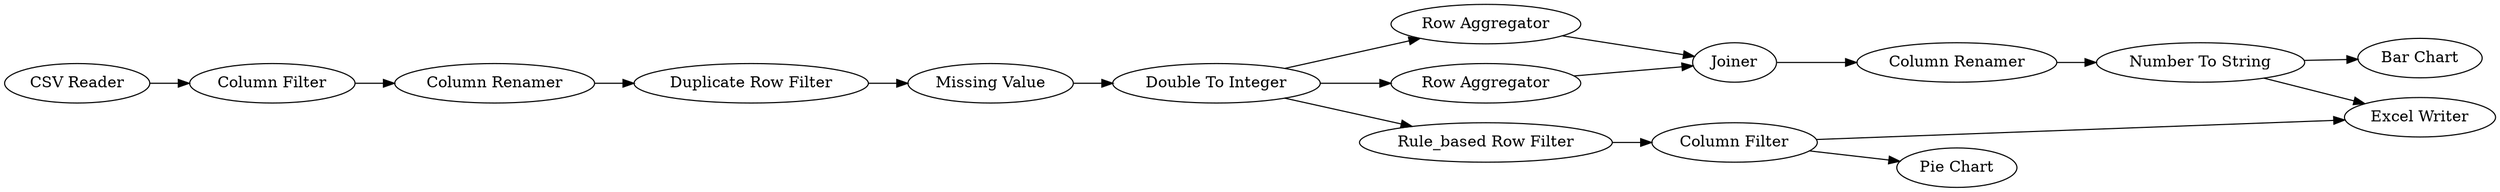 digraph {
	1 [label="CSV Reader"]
	2 [label="Column Filter"]
	3 [label="Column Renamer"]
	4 [label="Missing Value"]
	5 [label="Duplicate Row Filter"]
	6 [label="Row Aggregator"]
	8 [label="Double To Integer"]
	9 [label="Row Aggregator"]
	10 [label=Joiner]
	11 [label="Bar Chart"]
	12 [label="Number To String"]
	13 [label="Column Renamer"]
	14 [label="Excel Writer"]
	15 [label="Rule_based Row Filter"]
	16 [label="Column Filter"]
	17 [label="Pie Chart"]
	1 -> 2
	2 -> 3
	3 -> 5
	4 -> 8
	5 -> 4
	6 -> 10
	8 -> 9
	8 -> 6
	8 -> 15
	9 -> 10
	10 -> 13
	12 -> 11
	12 -> 14
	13 -> 12
	15 -> 16
	16 -> 17
	16 -> 14
	rankdir=LR
}
